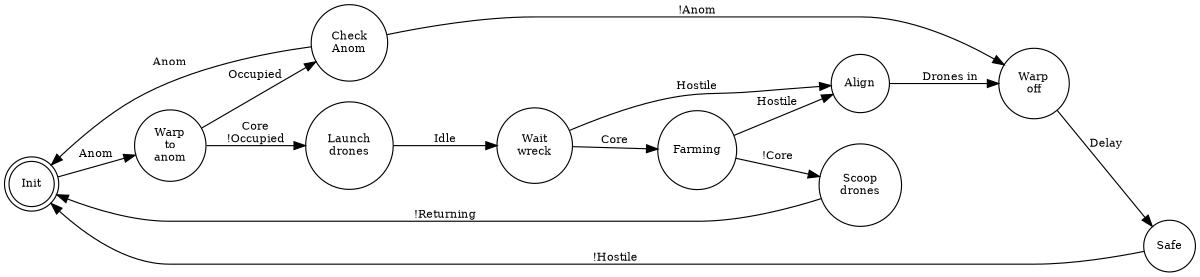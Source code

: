 /* Bot doing Serpentis Forsaken Rally Point in an Cap-stable active VNI
 * Starts undocked with all modules running
 */

digraph finite_state_machine {
    rankdir=LR;
    size="8,5"

/* Nodes definition */
    node [shape = doublecircle, label="Init", fontsize=10] Init;
	// Find "Forsaken Rally Point"
	// Click "Warp"
	// Left click "Forsaken Rally Point"
	// Click "Ignore Result"
    node [shape = circle, label="Warp\nto\nanom", fontsize=10] Warp_to_anom;
	// Find "Core"
    node [shape = circle, label="Launch\ndrones", fontsize=10] Launch_drones;
	// Left click "Drones in Bay"
	// Click "Launch Drones"
	// Find "Idle"
	// Loop if false
    node [shape = circle, label="Wait\nwreck", fontsize=10] Wait_wreck;
	// Click "misc."
	// Find "Core"
	// Click "Core"
	// Click "Orbit"
	// Click "main"
    node [shape = circle, label="Farming", fontsize=10] Farming;
	// Find "Core"
    node [shape = circle, label="Scoop\ndrones", fontsize=10] Scoop_drones;
	// Find "Returning"

    node [shape = circle, label="Align", fontsize=10] Align;
	// Align and scoop drones
	// Wait drones
    node [shape = circle, label="Warp\noff", fontsize=10] Warp_off;
	// Right click in space
	// Move to "safe"
	// Left click "Warp to Location Within 0 m"
    node [shape = circle, label="Safe", fontsize=10] Safe;
	// Wait 'til Hostile is gone

    node [shape = circle, label="Check\nAnom", fontsize=10] Check_anom;
	
/* Transition definition */
    Init					-> Warp_to_anom		[ label = "Anom", fontsize=10 ]
//	Warp_to_anom			-> Init				[ label = "Occupied", fontsize=10 ]
	Warp_to_anom			-> Launch_drones	[ label = "Core\n!Occupied", fontsize=10 ]
	Launch_drones			-> Wait_wreck		[ label = "Idle", fontsize=10 ]
	Wait_wreck				-> Farming			[ label = "Core", fontsize=10 ]
	Farming					-> Scoop_drones		[ label = "!Core", fontsize=10 ]
	Scoop_drones			-> Init				[ label = "!Returning", fontsize=10 ]

	Warp_to_anom			-> Check_anom		[ label = "Occupied", fontsize=10 ]
	Check_anom 				-> Init				[ label = "Anom", fontsize=10 ]
	Check_anom 				-> Warp_off			[ label = "!Anom", fontsize=10 ]

	Wait_wreck				-> Align			[ label = "Hostile", fontsize=10 ]
	Farming					-> Align			[ label = "Hostile", fontsize=10 ]
	Align					-> Warp_off			[ label = "Drones in", fontsize=10 ]
	Warp_off				-> Safe				[ label = "Delay", fontsize=10 ]
	Safe					-> Init				[ label = "!Hostile", fontsize=10 ]
}
